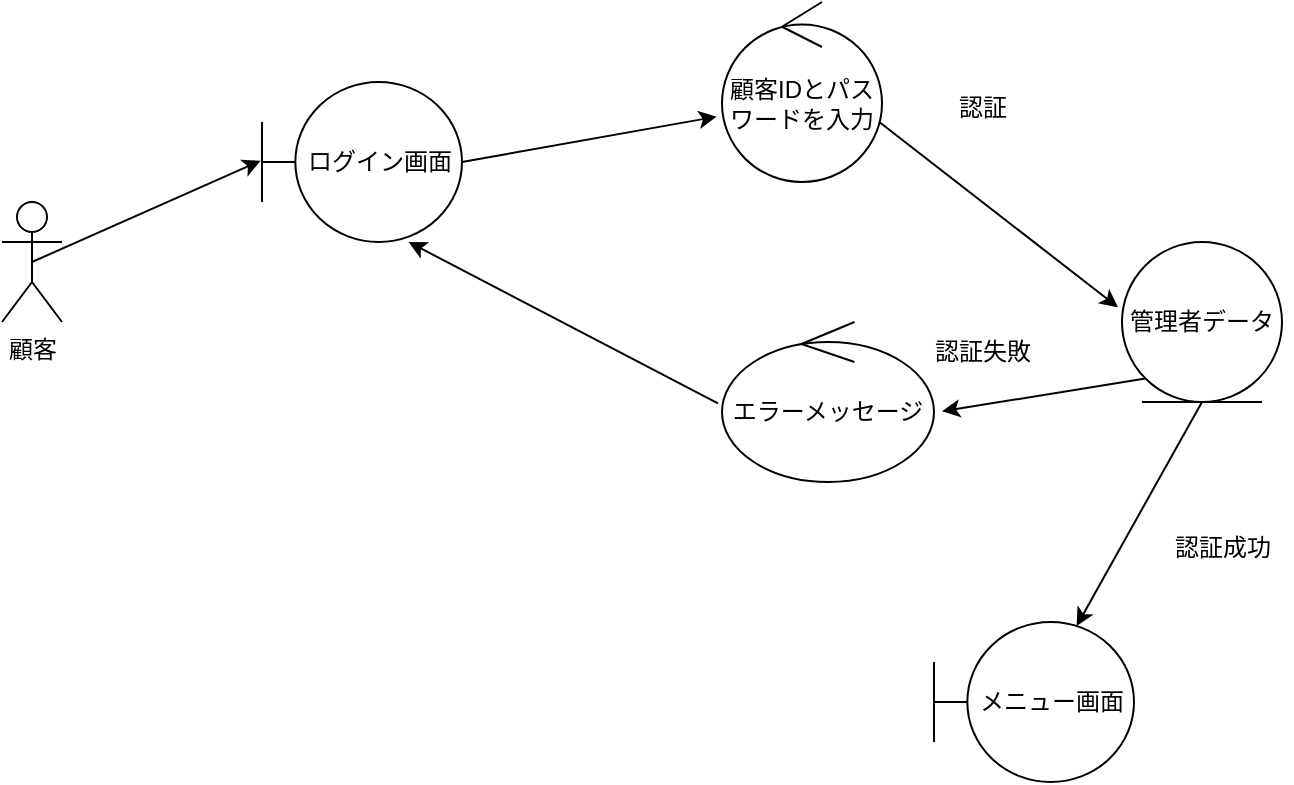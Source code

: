 <mxfile>
    <diagram id="8T95biUYyOIdbyZ50dGf" name="ページ1">
        <mxGraphModel dx="636" dy="559" grid="1" gridSize="10" guides="1" tooltips="1" connect="1" arrows="1" fold="1" page="1" pageScale="1" pageWidth="827" pageHeight="1169" math="0" shadow="0">
            <root>
                <mxCell id="0"/>
                <mxCell id="1" parent="0"/>
                <mxCell id="3" value="顧客" style="shape=umlActor;verticalLabelPosition=bottom;verticalAlign=top;html=1;" vertex="1" parent="1">
                    <mxGeometry x="80" y="470" width="30" height="60" as="geometry"/>
                </mxCell>
                <mxCell id="4" value="ログイン画面" style="shape=umlBoundary;whiteSpace=wrap;html=1;" vertex="1" parent="1">
                    <mxGeometry x="210" y="410" width="100" height="80" as="geometry"/>
                </mxCell>
                <mxCell id="5" value="顧客IDとパスワードを入力" style="ellipse;shape=umlControl;whiteSpace=wrap;html=1;" vertex="1" parent="1">
                    <mxGeometry x="440" y="370" width="80" height="90" as="geometry"/>
                </mxCell>
                <mxCell id="6" value="管理者データ" style="ellipse;shape=umlEntity;whiteSpace=wrap;html=1;" vertex="1" parent="1">
                    <mxGeometry x="640" y="490" width="80" height="80" as="geometry"/>
                </mxCell>
                <mxCell id="7" value="メニュー画面" style="shape=umlBoundary;whiteSpace=wrap;html=1;" vertex="1" parent="1">
                    <mxGeometry x="546" y="680" width="100" height="80" as="geometry"/>
                </mxCell>
                <mxCell id="8" value="エラーメッセージ" style="ellipse;shape=umlControl;whiteSpace=wrap;html=1;" vertex="1" parent="1">
                    <mxGeometry x="440" y="530" width="106" height="80" as="geometry"/>
                </mxCell>
                <mxCell id="9" value="" style="endArrow=classic;html=1;exitX=1;exitY=0.5;exitDx=0;exitDy=0;exitPerimeter=0;entryX=-0.033;entryY=0.637;entryDx=0;entryDy=0;entryPerimeter=0;" edge="1" parent="1" source="4" target="5">
                    <mxGeometry width="50" height="50" relative="1" as="geometry">
                        <mxPoint x="470" y="550" as="sourcePoint"/>
                        <mxPoint x="520" y="500" as="targetPoint"/>
                    </mxGeometry>
                </mxCell>
                <mxCell id="10" value="" style="endArrow=classic;html=1;exitX=0.983;exitY=0.667;exitDx=0;exitDy=0;exitPerimeter=0;entryX=-0.025;entryY=0.408;entryDx=0;entryDy=0;entryPerimeter=0;" edge="1" parent="1" source="5" target="6">
                    <mxGeometry width="50" height="50" relative="1" as="geometry">
                        <mxPoint x="320" y="460" as="sourcePoint"/>
                        <mxPoint x="447" y="437" as="targetPoint"/>
                    </mxGeometry>
                </mxCell>
                <mxCell id="11" value="" style="endArrow=classic;html=1;exitX=-0.019;exitY=0.508;exitDx=0;exitDy=0;exitPerimeter=0;entryX=0.733;entryY=1;entryDx=0;entryDy=0;entryPerimeter=0;" edge="1" parent="1" source="8" target="4">
                    <mxGeometry width="50" height="50" relative="1" as="geometry">
                        <mxPoint x="330" y="470" as="sourcePoint"/>
                        <mxPoint x="457" y="447" as="targetPoint"/>
                    </mxGeometry>
                </mxCell>
                <mxCell id="12" value="" style="endArrow=classic;html=1;exitX=0;exitY=1;exitDx=0;exitDy=0;entryX=1.038;entryY=0.558;entryDx=0;entryDy=0;entryPerimeter=0;" edge="1" parent="1" source="6" target="8">
                    <mxGeometry width="50" height="50" relative="1" as="geometry">
                        <mxPoint x="340" y="480" as="sourcePoint"/>
                        <mxPoint x="467" y="457" as="targetPoint"/>
                    </mxGeometry>
                </mxCell>
                <mxCell id="13" value="" style="endArrow=classic;html=1;exitX=0.5;exitY=1;exitDx=0;exitDy=0;entryX=0.713;entryY=0.025;entryDx=0;entryDy=0;entryPerimeter=0;" edge="1" parent="1" source="6" target="7">
                    <mxGeometry width="50" height="50" relative="1" as="geometry">
                        <mxPoint x="350" y="490" as="sourcePoint"/>
                        <mxPoint x="477" y="467" as="targetPoint"/>
                    </mxGeometry>
                </mxCell>
                <mxCell id="14" value="認証" style="text;html=1;align=center;verticalAlign=middle;resizable=0;points=[];autosize=1;strokeColor=none;fillColor=none;" vertex="1" parent="1">
                    <mxGeometry x="545" y="408" width="50" height="30" as="geometry"/>
                </mxCell>
                <mxCell id="16" value="" style="endArrow=classic;html=1;exitX=0.5;exitY=0.5;exitDx=0;exitDy=0;exitPerimeter=0;entryX=-0.007;entryY=0.492;entryDx=0;entryDy=0;entryPerimeter=0;" edge="1" parent="1" source="3" target="4">
                    <mxGeometry width="50" height="50" relative="1" as="geometry">
                        <mxPoint x="448" y="581" as="sourcePoint"/>
                        <mxPoint x="293" y="500" as="targetPoint"/>
                    </mxGeometry>
                </mxCell>
                <mxCell id="19" value="認証失敗" style="text;html=1;align=center;verticalAlign=middle;resizable=0;points=[];autosize=1;strokeColor=none;fillColor=none;" vertex="1" parent="1">
                    <mxGeometry x="535" y="530" width="70" height="30" as="geometry"/>
                </mxCell>
                <mxCell id="20" value="認証成功" style="text;html=1;align=center;verticalAlign=middle;resizable=0;points=[];autosize=1;strokeColor=none;fillColor=none;" vertex="1" parent="1">
                    <mxGeometry x="655" y="628" width="70" height="30" as="geometry"/>
                </mxCell>
            </root>
        </mxGraphModel>
    </diagram>
</mxfile>